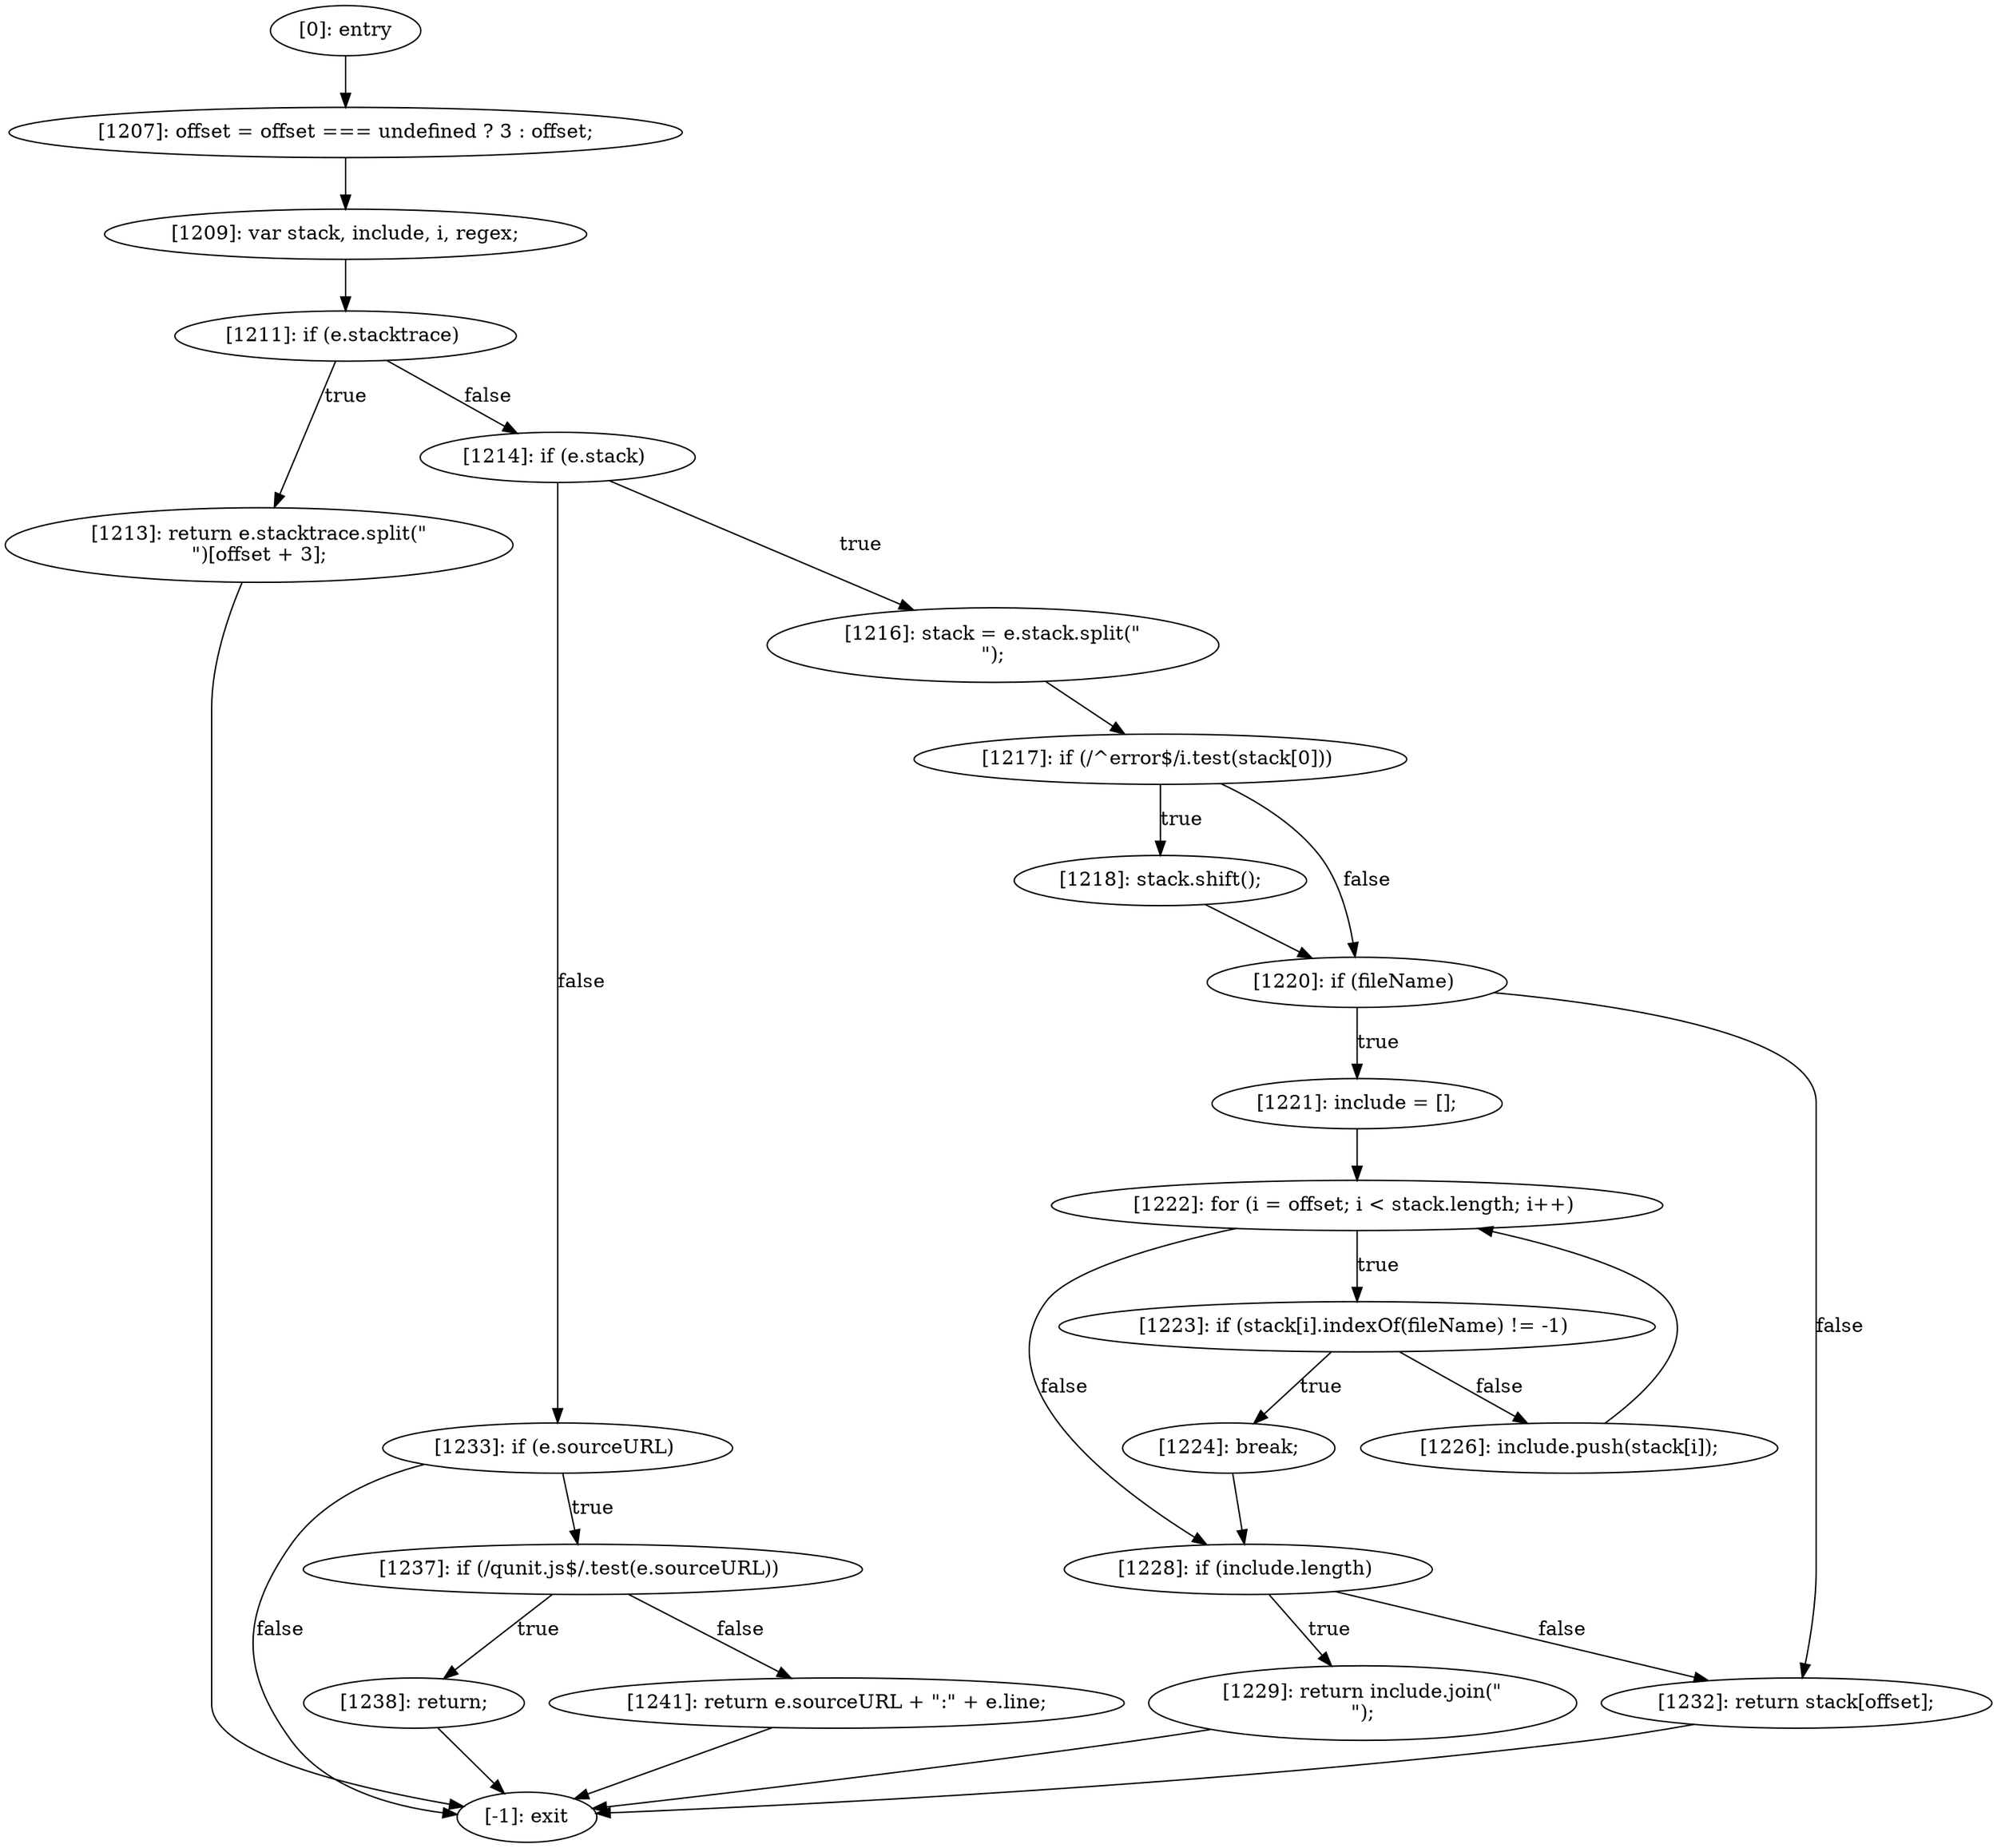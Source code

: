 digraph {
"0" [label="[1209]: var stack, include, i, regex;\n"] 
"1" [label="[1222]: for (i = offset; i < stack.length; i++) "] 
"2" [label="[1238]: return;\n"] 
"3" [label="[1211]: if (e.stacktrace) "] 
"4" [label="[1218]: stack.shift();\n"] 
"5" [label="[1237]: if (/qunit.js$/.test(e.sourceURL)) "] 
"6" [label="[1216]: stack = e.stack.split(\"\n\");\n"] 
"7" [label="[1221]: include = [];\n"] 
"8" [label="[1213]: return e.stacktrace.split(\"\n\")[offset + 3];\n"] 
"9" [label="[1232]: return stack[offset];\n"] 
"10" [label="[1233]: if (e.sourceURL) "] 
"11" [label="[1228]: if (include.length) "] 
"12" [label="[0]: entry"] 
"13" [label="[-1]: exit"] 
"14" [label="[1207]: offset = offset === undefined ? 3 : offset;\n"] 
"15" [label="[1220]: if (fileName) "] 
"16" [label="[1241]: return e.sourceURL + \":\" + e.line;\n"] 
"17" [label="[1224]: break;\n"] 
"18" [label="[1226]: include.push(stack[i]);\n"] 
"19" [label="[1223]: if (stack[i].indexOf(fileName) != -1) "] 
"20" [label="[1229]: return include.join(\"\n\");\n"] 
"21" [label="[1217]: if (/^error$/i.test(stack[0])) "] 
"22" [label="[1214]: if (e.stack) "] 
"0" -> "3" [label=""] 
"1" -> "11" [label="false"] 
"1" -> "19" [label="true"] 
"2" -> "13" [label=""] 
"3" -> "8" [label="true"] 
"3" -> "22" [label="false"] 
"4" -> "15" [label=""] 
"5" -> "2" [label="true"] 
"5" -> "16" [label="false"] 
"6" -> "21" [label=""] 
"7" -> "1" [label=""] 
"8" -> "13" [label=""] 
"9" -> "13" [label=""] 
"10" -> "5" [label="true"] 
"10" -> "13" [label="false"] 
"11" -> "20" [label="true"] 
"11" -> "9" [label="false"] 
"12" -> "14" [label=""] 
"14" -> "0" [label=""] 
"15" -> "7" [label="true"] 
"15" -> "9" [label="false"] 
"16" -> "13" [label=""] 
"17" -> "11" [label=""] 
"18" -> "1" [label=""] 
"19" -> "17" [label="true"] 
"19" -> "18" [label="false"] 
"20" -> "13" [label=""] 
"21" -> "4" [label="true"] 
"21" -> "15" [label="false"] 
"22" -> "6" [label="true"] 
"22" -> "10" [label="false"] 
}
